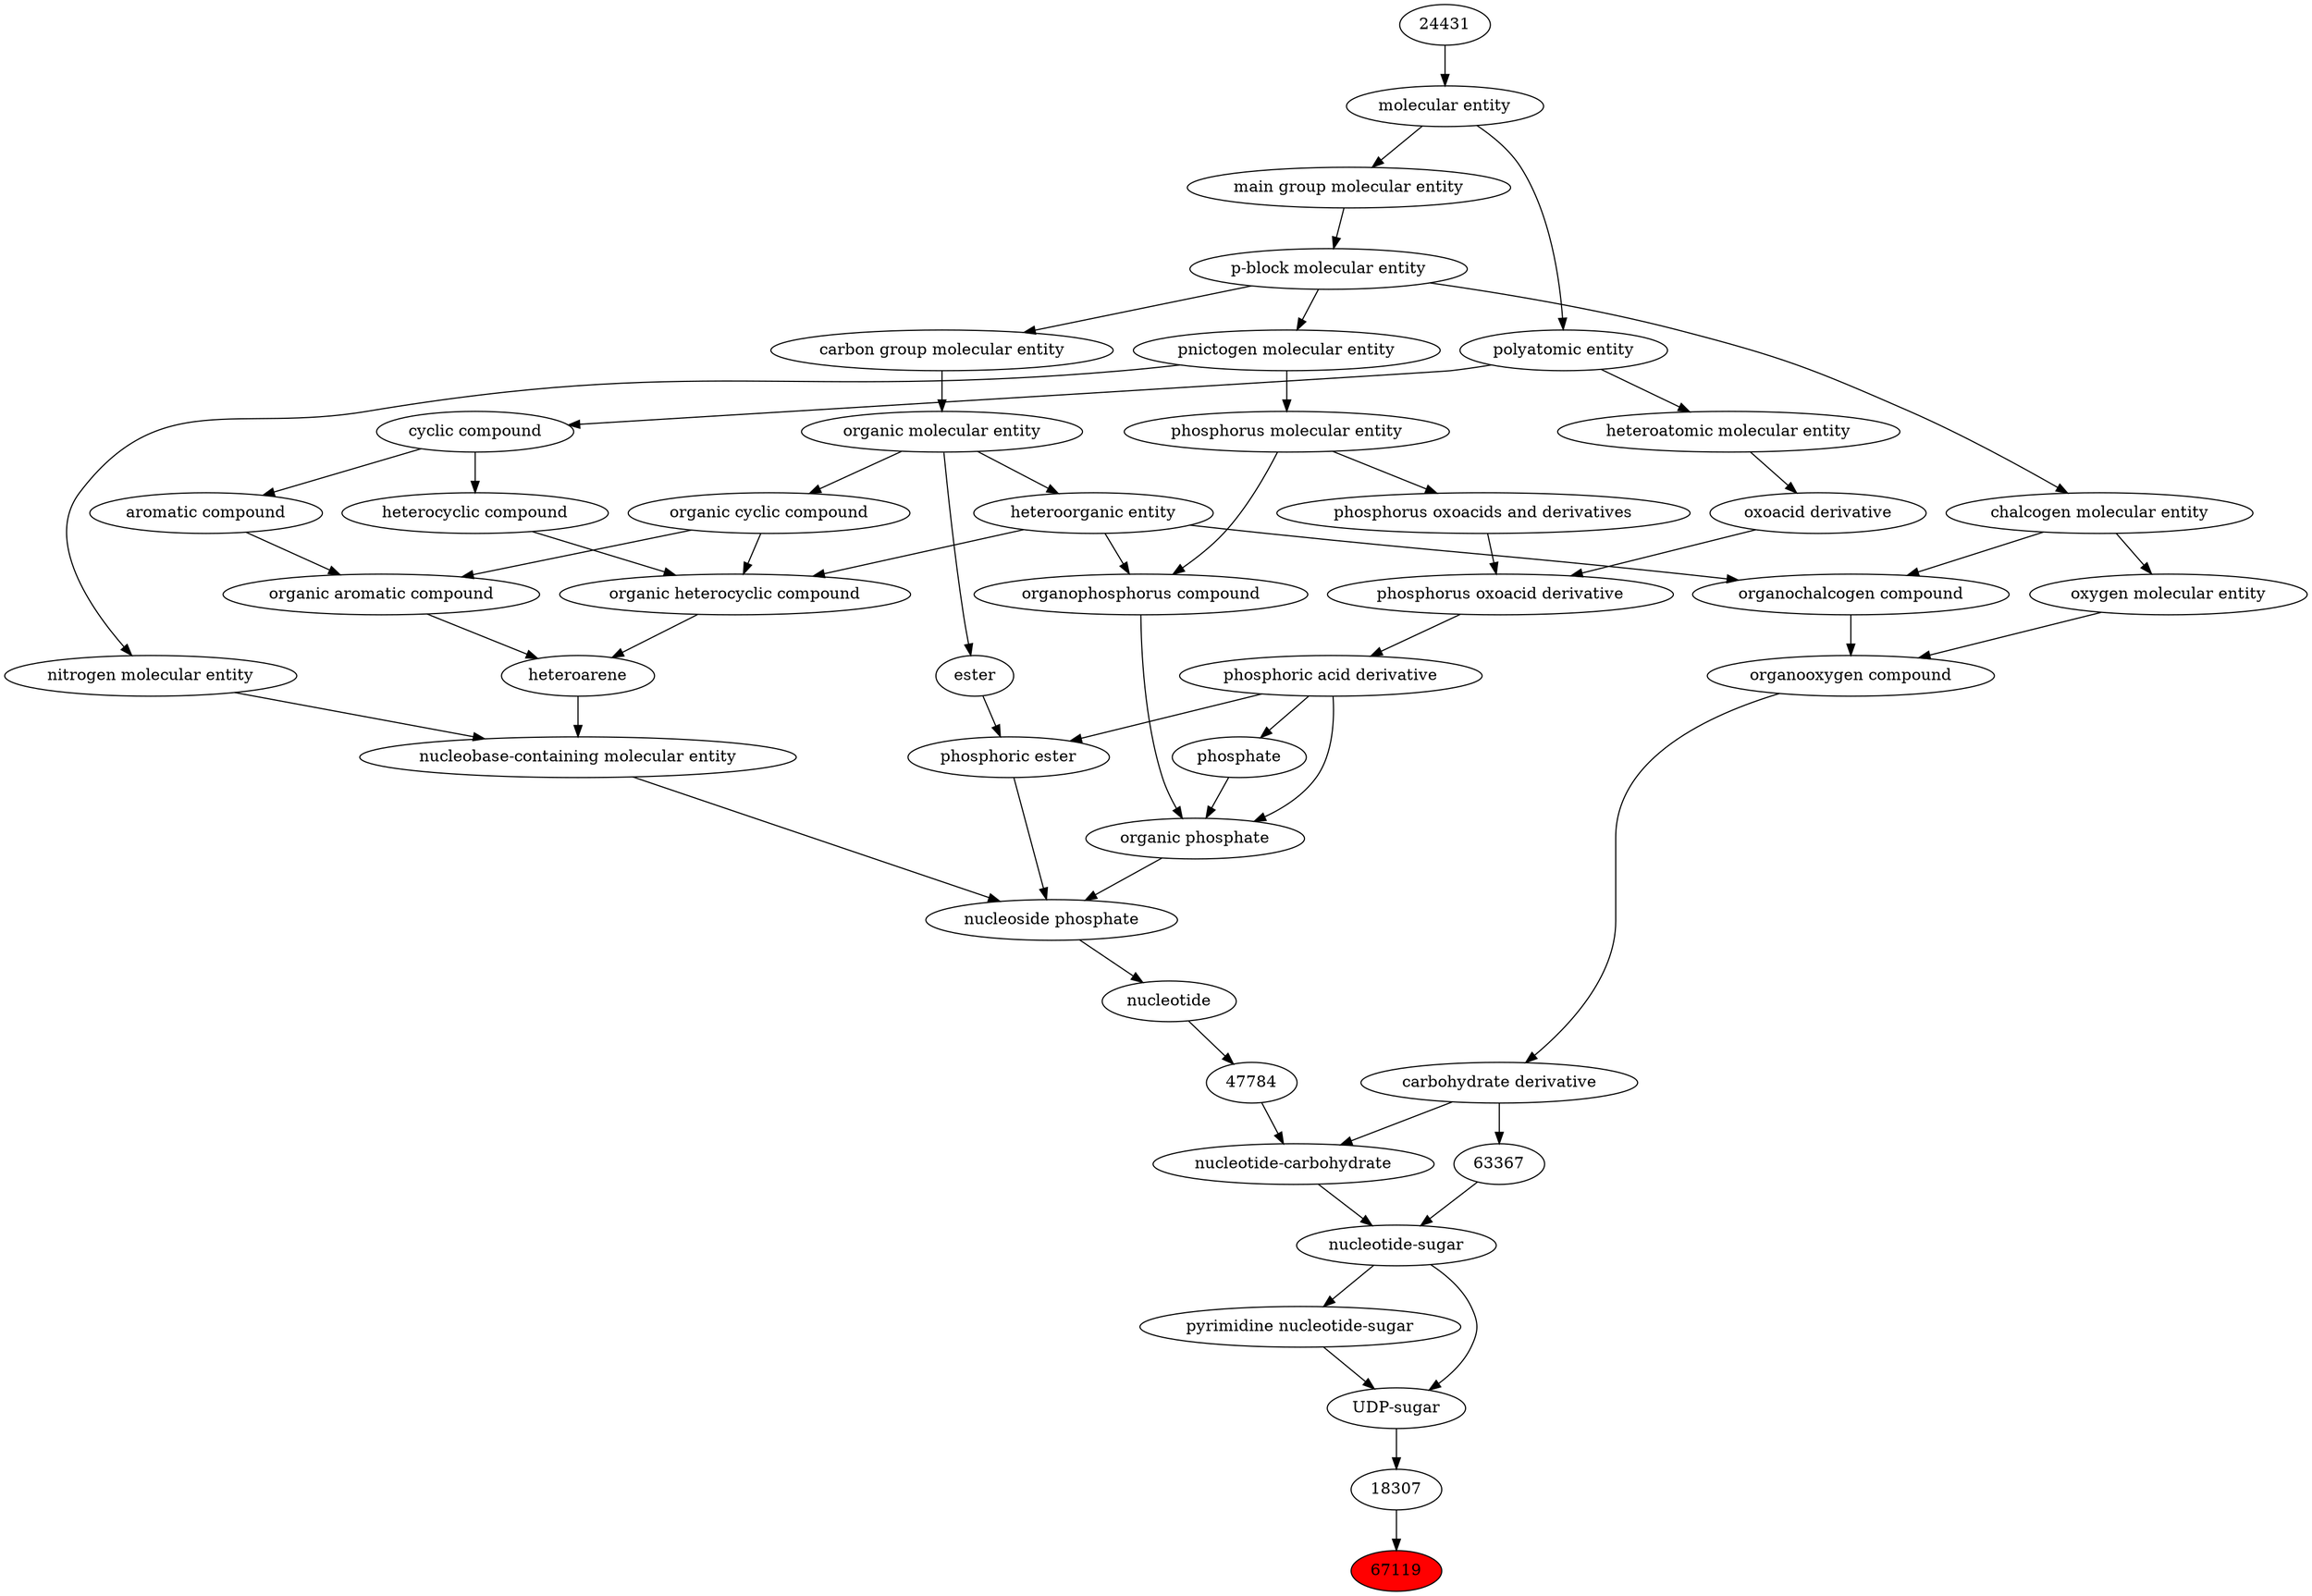 digraph tree{ 
67119 [label="67119" fillcolor=red style=filled]
18307 -> 67119
18307 [label="18307"]
17297 -> 18307
17297 [label="UDP-sugar"]
61109 -> 17297
25609 -> 17297
61109 [label="pyrimidine nucleotide-sugar"]
25609 -> 61109
25609 [label="nucleotide-sugar"]
35241 -> 25609
63367 -> 25609
35241 [label="nucleotide-carbohydrate"]
47784 -> 35241
63299 -> 35241
63367 [label="63367"]
63299 -> 63367
47784 [label="47784"]
36976 -> 47784
63299 [label="carbohydrate derivative"]
36963 -> 63299
36976 [label="nucleotide"]
25608 -> 36976
36963 [label="organooxygen compound"]
36962 -> 36963
25806 -> 36963
25608 [label="nucleoside phosphate"]
25703 -> 25608
37734 -> 25608
61120 -> 25608
36962 [label="organochalcogen compound"]
33285 -> 36962
33304 -> 36962
25806 [label="oxygen molecular entity"]
33304 -> 25806
25703 [label="organic phosphate"]
26079 -> 25703
25710 -> 25703
26020 -> 25703
37734 [label="phosphoric ester"]
26079 -> 37734
35701 -> 37734
61120 [label="nucleobase-containing molecular entity"]
33833 -> 61120
51143 -> 61120
33285 [label="heteroorganic entity"]
50860 -> 33285
33304 [label="chalcogen molecular entity"]
33675 -> 33304
26079 [label="phosphoric acid derivative"]
36359 -> 26079
25710 [label="organophosphorus compound"]
33285 -> 25710
26082 -> 25710
26020 [label="phosphate"]
26079 -> 26020
35701 [label="ester"]
50860 -> 35701
33833 [label="heteroarene"]
33659 -> 33833
24532 -> 33833
51143 [label="nitrogen molecular entity"]
33302 -> 51143
50860 [label="organic molecular entity"]
33582 -> 50860
33675 [label="p-block molecular entity"]
33579 -> 33675
36359 [label="phosphorus oxoacid derivative"]
33241 -> 36359
36360 -> 36359
26082 [label="phosphorus molecular entity"]
33302 -> 26082
33659 [label="organic aromatic compound"]
33832 -> 33659
33655 -> 33659
24532 [label="organic heterocyclic compound"]
33285 -> 24532
33832 -> 24532
5686 -> 24532
33302 [label="pnictogen molecular entity"]
33675 -> 33302
33582 [label="carbon group molecular entity"]
33675 -> 33582
33579 [label="main group molecular entity"]
23367 -> 33579
33241 [label="oxoacid derivative"]
37577 -> 33241
36360 [label="phosphorus oxoacids and derivatives"]
26082 -> 36360
33832 [label="organic cyclic compound"]
50860 -> 33832
33655 [label="aromatic compound"]
33595 -> 33655
5686 [label="heterocyclic compound"]
33595 -> 5686
23367 [label="molecular entity"]
24431 -> 23367
37577 [label="heteroatomic molecular entity"]
36357 -> 37577
33595 [label="cyclic compound"]
36357 -> 33595
24431 [label="24431"]
36357 [label="polyatomic entity"]
23367 -> 36357
}
